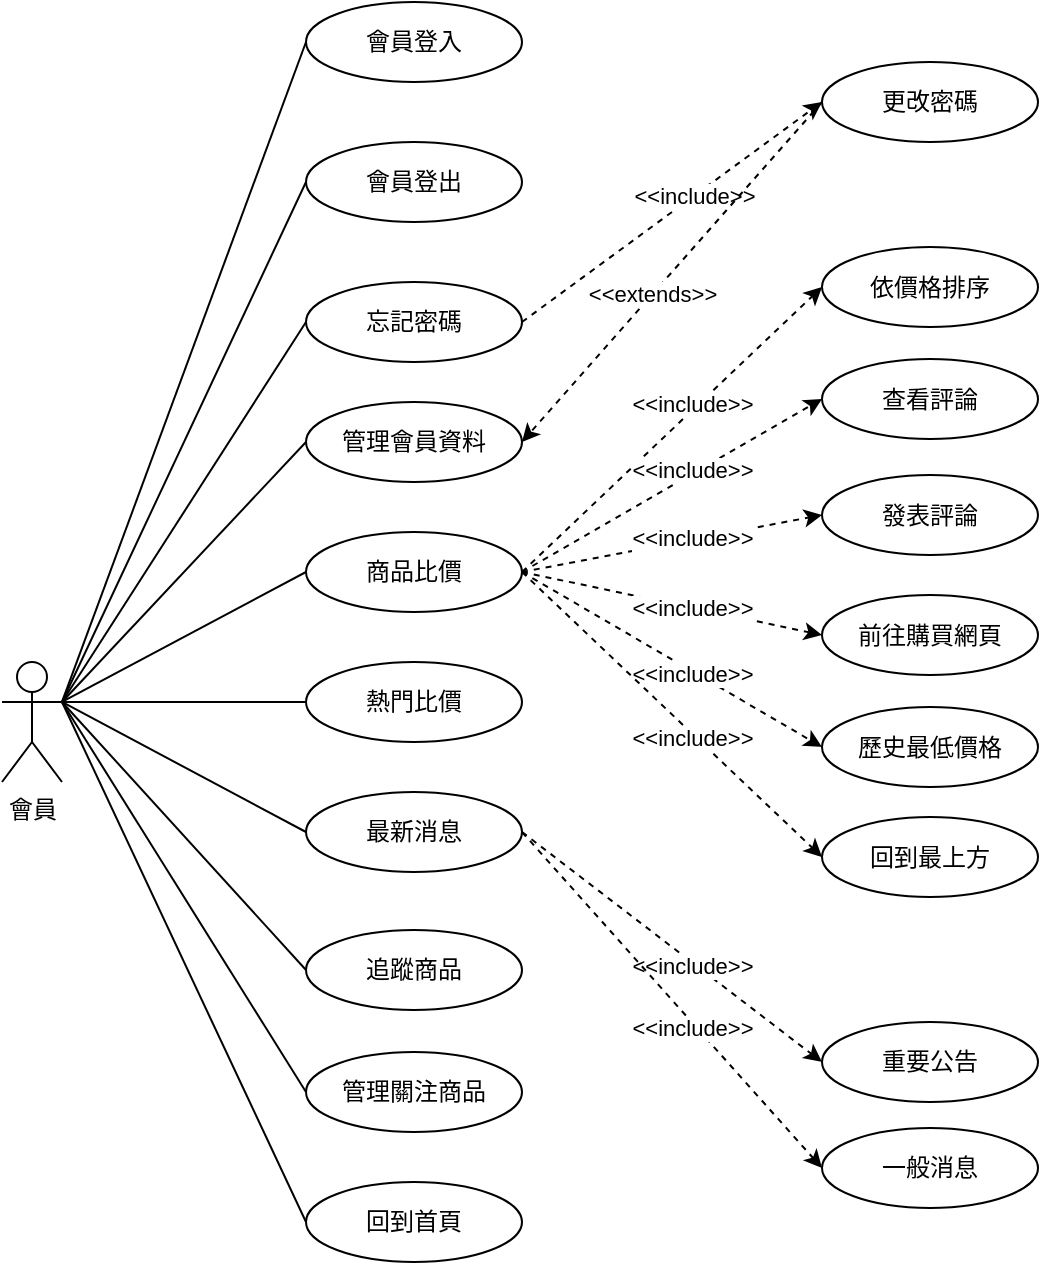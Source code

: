 <mxfile version="21.6.5" type="device">
  <diagram name="Page-1" id="L7bZQ2ZqeiiDAUVz-HTF">
    <mxGraphModel dx="1418" dy="828" grid="1" gridSize="10" guides="1" tooltips="1" connect="1" arrows="1" fold="1" page="1" pageScale="1" pageWidth="827" pageHeight="1169" math="0" shadow="0">
      <root>
        <mxCell id="0" />
        <mxCell id="1" parent="0" />
        <mxCell id="_GVOletZbV4rYhE-AKmH-5" value="會員" style="shape=umlActor;verticalLabelPosition=bottom;verticalAlign=top;html=1;outlineConnect=0;" parent="1" vertex="1">
          <mxGeometry x="70" y="410" width="30" height="60" as="geometry" />
        </mxCell>
        <mxCell id="_GVOletZbV4rYhE-AKmH-27" style="rounded=0;orthogonalLoop=1;jettySize=auto;html=1;exitX=1;exitY=0.333;exitDx=0;exitDy=0;exitPerimeter=0;entryX=0;entryY=0.5;entryDx=0;entryDy=0;endArrow=none;endFill=0;" parent="1" source="_GVOletZbV4rYhE-AKmH-5" target="_GVOletZbV4rYhE-AKmH-4" edge="1">
          <mxGeometry relative="1" as="geometry">
            <mxPoint x="80" y="470" as="sourcePoint" />
            <mxPoint x="232" y="330" as="targetPoint" />
          </mxGeometry>
        </mxCell>
        <mxCell id="_GVOletZbV4rYhE-AKmH-28" style="rounded=0;orthogonalLoop=1;jettySize=auto;html=1;exitX=1;exitY=0.333;exitDx=0;exitDy=0;exitPerimeter=0;entryX=0;entryY=0.5;entryDx=0;entryDy=0;endArrow=none;endFill=0;" parent="1" source="_GVOletZbV4rYhE-AKmH-5" target="_GVOletZbV4rYhE-AKmH-11" edge="1">
          <mxGeometry relative="1" as="geometry">
            <mxPoint x="80" y="470" as="sourcePoint" />
            <mxPoint x="232" y="385" as="targetPoint" />
          </mxGeometry>
        </mxCell>
        <mxCell id="_GVOletZbV4rYhE-AKmH-29" style="rounded=0;orthogonalLoop=1;jettySize=auto;html=1;exitX=1;exitY=0.333;exitDx=0;exitDy=0;exitPerimeter=0;entryX=0;entryY=0.5;entryDx=0;entryDy=0;endArrow=none;endFill=0;" parent="1" source="_GVOletZbV4rYhE-AKmH-5" target="_GVOletZbV4rYhE-AKmH-12" edge="1">
          <mxGeometry relative="1" as="geometry">
            <mxPoint x="80" y="470" as="sourcePoint" />
            <mxPoint x="232" y="445" as="targetPoint" />
          </mxGeometry>
        </mxCell>
        <mxCell id="_GVOletZbV4rYhE-AKmH-4" value="管理會員資料" style="ellipse;whiteSpace=wrap;html=1;container=0;" parent="1" vertex="1">
          <mxGeometry x="222" y="280" width="108" height="40" as="geometry" />
        </mxCell>
        <mxCell id="_GVOletZbV4rYhE-AKmH-18" style="rounded=0;orthogonalLoop=1;jettySize=auto;html=1;entryX=0;entryY=0.5;entryDx=0;entryDy=0;dashed=1;exitX=1;exitY=0.5;exitDx=0;exitDy=0;" parent="1" source="_GVOletZbV4rYhE-AKmH-11" target="_GVOletZbV4rYhE-AKmH-17" edge="1">
          <mxGeometry relative="1" as="geometry" />
        </mxCell>
        <mxCell id="_GVOletZbV4rYhE-AKmH-19" value="&amp;lt;&amp;lt;include&amp;gt;&amp;gt;" style="edgeLabel;html=1;align=center;verticalAlign=middle;resizable=0;points=[];rotation=0;container=0;" parent="_GVOletZbV4rYhE-AKmH-18" vertex="1" connectable="0">
          <mxGeometry x="0.175" relative="1" as="geometry">
            <mxPoint x="-3" y="-1" as="offset" />
          </mxGeometry>
        </mxCell>
        <mxCell id="_GVOletZbV4rYhE-AKmH-11" value="商品比價" style="ellipse;whiteSpace=wrap;html=1;container=0;" parent="1" vertex="1">
          <mxGeometry x="222" y="345" width="108" height="40" as="geometry" />
        </mxCell>
        <mxCell id="_GVOletZbV4rYhE-AKmH-12" value="最新消息" style="ellipse;whiteSpace=wrap;html=1;container=0;" parent="1" vertex="1">
          <mxGeometry x="222" y="475" width="108" height="40" as="geometry" />
        </mxCell>
        <mxCell id="_GVOletZbV4rYhE-AKmH-17" value="依價格排序" style="ellipse;whiteSpace=wrap;html=1;container=0;" parent="1" vertex="1">
          <mxGeometry x="480" y="202.5" width="108" height="40" as="geometry" />
        </mxCell>
        <mxCell id="_GVOletZbV4rYhE-AKmH-23" value="熱門比價" style="ellipse;whiteSpace=wrap;html=1;container=0;" parent="1" vertex="1">
          <mxGeometry x="222" y="410" width="108" height="40" as="geometry" />
        </mxCell>
        <mxCell id="ePiex0urUSlqc0IHanKm-1" value="管理關注商品" style="ellipse;whiteSpace=wrap;html=1;container=0;" parent="1" vertex="1">
          <mxGeometry x="222" y="605" width="108" height="40" as="geometry" />
        </mxCell>
        <mxCell id="ePiex0urUSlqc0IHanKm-2" style="rounded=0;orthogonalLoop=1;jettySize=auto;html=1;entryX=0;entryY=0.5;entryDx=0;entryDy=0;endArrow=none;endFill=0;exitX=1;exitY=0.333;exitDx=0;exitDy=0;exitPerimeter=0;" parent="1" source="_GVOletZbV4rYhE-AKmH-5" target="ePiex0urUSlqc0IHanKm-1" edge="1">
          <mxGeometry relative="1" as="geometry">
            <mxPoint x="130" y="480" as="sourcePoint" />
            <mxPoint x="232" y="630" as="targetPoint" />
          </mxGeometry>
        </mxCell>
        <mxCell id="w45kgH7K9LL6XjYhxUJB-1" value="會員登入" style="ellipse;whiteSpace=wrap;html=1;container=0;" parent="1" vertex="1">
          <mxGeometry x="222" y="80" width="108" height="40" as="geometry" />
        </mxCell>
        <mxCell id="w45kgH7K9LL6XjYhxUJB-2" style="rounded=0;orthogonalLoop=1;jettySize=auto;html=1;exitX=1;exitY=0.333;exitDx=0;exitDy=0;exitPerimeter=0;entryX=0;entryY=0.5;entryDx=0;entryDy=0;endArrow=none;endFill=0;" parent="1" source="_GVOletZbV4rYhE-AKmH-5" target="w45kgH7K9LL6XjYhxUJB-1" edge="1">
          <mxGeometry relative="1" as="geometry">
            <mxPoint x="130" y="480" as="sourcePoint" />
            <mxPoint x="232" y="260" as="targetPoint" />
          </mxGeometry>
        </mxCell>
        <mxCell id="w45kgH7K9LL6XjYhxUJB-3" value="會員登出" style="ellipse;whiteSpace=wrap;html=1;container=0;" parent="1" vertex="1">
          <mxGeometry x="222" y="150" width="108" height="40" as="geometry" />
        </mxCell>
        <mxCell id="w45kgH7K9LL6XjYhxUJB-4" style="rounded=0;orthogonalLoop=1;jettySize=auto;html=1;exitX=1;exitY=0.333;exitDx=0;exitDy=0;exitPerimeter=0;entryX=0;entryY=0.5;entryDx=0;entryDy=0;endArrow=none;endFill=0;" parent="1" source="_GVOletZbV4rYhE-AKmH-5" target="w45kgH7K9LL6XjYhxUJB-3" edge="1">
          <mxGeometry relative="1" as="geometry">
            <mxPoint x="130" y="480" as="sourcePoint" />
            <mxPoint x="232" y="270" as="targetPoint" />
          </mxGeometry>
        </mxCell>
        <mxCell id="w45kgH7K9LL6XjYhxUJB-5" style="rounded=0;orthogonalLoop=1;jettySize=auto;html=1;entryX=0;entryY=0.5;entryDx=0;entryDy=0;dashed=1;exitX=1;exitY=0.5;exitDx=0;exitDy=0;" parent="1" source="_GVOletZbV4rYhE-AKmH-12" target="w45kgH7K9LL6XjYhxUJB-7" edge="1">
          <mxGeometry relative="1" as="geometry">
            <mxPoint x="350" y="555" as="sourcePoint" />
          </mxGeometry>
        </mxCell>
        <mxCell id="w45kgH7K9LL6XjYhxUJB-6" value="&amp;lt;&amp;lt;include&amp;gt;&amp;gt;" style="edgeLabel;html=1;align=center;verticalAlign=middle;resizable=0;points=[];rotation=0;container=0;" parent="w45kgH7K9LL6XjYhxUJB-5" vertex="1" connectable="0">
          <mxGeometry x="0.175" relative="1" as="geometry">
            <mxPoint x="-3" y="-1" as="offset" />
          </mxGeometry>
        </mxCell>
        <mxCell id="w45kgH7K9LL6XjYhxUJB-7" value="重要公告" style="ellipse;whiteSpace=wrap;html=1;container=0;" parent="1" vertex="1">
          <mxGeometry x="480" y="590" width="108" height="40" as="geometry" />
        </mxCell>
        <mxCell id="w45kgH7K9LL6XjYhxUJB-8" style="rounded=0;orthogonalLoop=1;jettySize=auto;html=1;entryX=0;entryY=0.5;entryDx=0;entryDy=0;dashed=1;exitX=1;exitY=0.5;exitDx=0;exitDy=0;" parent="1" source="_GVOletZbV4rYhE-AKmH-12" target="w45kgH7K9LL6XjYhxUJB-10" edge="1">
          <mxGeometry relative="1" as="geometry">
            <mxPoint x="350" y="555" as="sourcePoint" />
          </mxGeometry>
        </mxCell>
        <mxCell id="w45kgH7K9LL6XjYhxUJB-9" value="&amp;lt;&amp;lt;include&amp;gt;&amp;gt;" style="edgeLabel;html=1;align=center;verticalAlign=middle;resizable=0;points=[];rotation=0;container=0;" parent="w45kgH7K9LL6XjYhxUJB-8" vertex="1" connectable="0">
          <mxGeometry x="0.175" relative="1" as="geometry">
            <mxPoint x="-3" y="-1" as="offset" />
          </mxGeometry>
        </mxCell>
        <mxCell id="w45kgH7K9LL6XjYhxUJB-10" value="一般消息" style="ellipse;whiteSpace=wrap;html=1;container=0;" parent="1" vertex="1">
          <mxGeometry x="480" y="643" width="108" height="40" as="geometry" />
        </mxCell>
        <mxCell id="JMgklnMmd8aymuEYL1tp-1" value="忘記密碼" style="ellipse;whiteSpace=wrap;html=1;container=0;" parent="1" vertex="1">
          <mxGeometry x="222" y="220" width="108" height="40" as="geometry" />
        </mxCell>
        <mxCell id="JMgklnMmd8aymuEYL1tp-2" style="rounded=0;orthogonalLoop=1;jettySize=auto;html=1;exitX=1;exitY=0.333;exitDx=0;exitDy=0;exitPerimeter=0;entryX=0;entryY=0.5;entryDx=0;entryDy=0;endArrow=none;endFill=0;" parent="1" source="_GVOletZbV4rYhE-AKmH-5" target="JMgklnMmd8aymuEYL1tp-1" edge="1">
          <mxGeometry relative="1" as="geometry">
            <mxPoint x="110" y="445" as="sourcePoint" />
            <mxPoint x="232" y="250" as="targetPoint" />
          </mxGeometry>
        </mxCell>
        <mxCell id="JMgklnMmd8aymuEYL1tp-3" value="更改密碼" style="ellipse;whiteSpace=wrap;html=1;container=0;" parent="1" vertex="1">
          <mxGeometry x="480" y="110" width="108" height="40" as="geometry" />
        </mxCell>
        <mxCell id="JMgklnMmd8aymuEYL1tp-4" style="rounded=0;orthogonalLoop=1;jettySize=auto;html=1;entryX=0;entryY=0.5;entryDx=0;entryDy=0;dashed=1;exitX=1;exitY=0.5;exitDx=0;exitDy=0;" parent="1" source="JMgklnMmd8aymuEYL1tp-1" target="JMgklnMmd8aymuEYL1tp-3" edge="1">
          <mxGeometry relative="1" as="geometry">
            <mxPoint x="390" y="230" as="sourcePoint" />
            <mxPoint x="490" y="255" as="targetPoint" />
          </mxGeometry>
        </mxCell>
        <mxCell id="JMgklnMmd8aymuEYL1tp-5" value="&amp;lt;&amp;lt;include&amp;gt;&amp;gt;" style="edgeLabel;html=1;align=center;verticalAlign=middle;resizable=0;points=[];container=0;" parent="JMgklnMmd8aymuEYL1tp-4" vertex="1" connectable="0">
          <mxGeometry x="0.14" relative="1" as="geometry">
            <mxPoint y="-1" as="offset" />
          </mxGeometry>
        </mxCell>
        <mxCell id="JMgklnMmd8aymuEYL1tp-7" style="rounded=0;orthogonalLoop=1;jettySize=auto;html=1;entryX=1;entryY=0.5;entryDx=0;entryDy=0;dashed=1;exitX=0;exitY=0.5;exitDx=0;exitDy=0;" parent="1" source="JMgklnMmd8aymuEYL1tp-3" target="_GVOletZbV4rYhE-AKmH-4" edge="1">
          <mxGeometry relative="1" as="geometry">
            <mxPoint x="340" y="300" as="sourcePoint" />
            <mxPoint x="490" y="196" as="targetPoint" />
          </mxGeometry>
        </mxCell>
        <mxCell id="JMgklnMmd8aymuEYL1tp-8" value="&amp;lt;&amp;lt;extends&amp;gt;&amp;gt;" style="edgeLabel;html=1;align=center;verticalAlign=middle;resizable=0;points=[];container=0;" parent="JMgklnMmd8aymuEYL1tp-7" vertex="1" connectable="0">
          <mxGeometry x="0.14" relative="1" as="geometry">
            <mxPoint y="-1" as="offset" />
          </mxGeometry>
        </mxCell>
        <mxCell id="iv2f_0kQmsVtngjOWERj-2" style="rounded=0;orthogonalLoop=1;jettySize=auto;html=1;exitX=1;exitY=0.333;exitDx=0;exitDy=0;exitPerimeter=0;entryX=0;entryY=0.5;entryDx=0;entryDy=0;endArrow=none;endFill=0;" parent="1" source="_GVOletZbV4rYhE-AKmH-5" target="_GVOletZbV4rYhE-AKmH-23" edge="1">
          <mxGeometry relative="1" as="geometry">
            <mxPoint x="110" y="445" as="sourcePoint" />
            <mxPoint x="232" y="475" as="targetPoint" />
          </mxGeometry>
        </mxCell>
        <mxCell id="IPvDzBFSkMaeRM_ov8A0-1" value="查看評論" style="ellipse;whiteSpace=wrap;html=1;container=0;" parent="1" vertex="1">
          <mxGeometry x="480" y="258.5" width="108" height="40" as="geometry" />
        </mxCell>
        <mxCell id="IPvDzBFSkMaeRM_ov8A0-2" style="rounded=0;orthogonalLoop=1;jettySize=auto;html=1;entryX=0;entryY=0.5;entryDx=0;entryDy=0;dashed=1;exitX=1;exitY=0.5;exitDx=0;exitDy=0;" parent="1" source="_GVOletZbV4rYhE-AKmH-11" target="IPvDzBFSkMaeRM_ov8A0-1" edge="1">
          <mxGeometry relative="1" as="geometry">
            <mxPoint x="340" y="375" as="sourcePoint" />
            <mxPoint x="490" y="335" as="targetPoint" />
          </mxGeometry>
        </mxCell>
        <mxCell id="IPvDzBFSkMaeRM_ov8A0-3" value="&amp;lt;&amp;lt;include&amp;gt;&amp;gt;" style="edgeLabel;html=1;align=center;verticalAlign=middle;resizable=0;points=[];rotation=0;container=0;" parent="IPvDzBFSkMaeRM_ov8A0-2" vertex="1" connectable="0">
          <mxGeometry x="0.175" relative="1" as="geometry">
            <mxPoint x="-3" y="-1" as="offset" />
          </mxGeometry>
        </mxCell>
        <mxCell id="IPvDzBFSkMaeRM_ov8A0-4" value="追蹤商品" style="ellipse;whiteSpace=wrap;html=1;container=0;" parent="1" vertex="1">
          <mxGeometry x="222" y="544" width="108" height="40" as="geometry" />
        </mxCell>
        <mxCell id="XdItT-43iPu5ycNKS1ps-2" value="前往購買網頁" style="ellipse;whiteSpace=wrap;html=1;container=0;" parent="1" vertex="1">
          <mxGeometry x="480" y="376.5" width="108" height="40" as="geometry" />
        </mxCell>
        <mxCell id="XdItT-43iPu5ycNKS1ps-3" style="rounded=0;orthogonalLoop=1;jettySize=auto;html=1;entryX=0;entryY=0.5;entryDx=0;entryDy=0;dashed=1;exitX=1;exitY=0.5;exitDx=0;exitDy=0;" parent="1" source="_GVOletZbV4rYhE-AKmH-11" target="XdItT-43iPu5ycNKS1ps-2" edge="1">
          <mxGeometry relative="1" as="geometry">
            <mxPoint x="340" y="375" as="sourcePoint" />
            <mxPoint x="490" y="372" as="targetPoint" />
          </mxGeometry>
        </mxCell>
        <mxCell id="XdItT-43iPu5ycNKS1ps-4" value="&amp;lt;&amp;lt;include&amp;gt;&amp;gt;" style="edgeLabel;html=1;align=center;verticalAlign=middle;resizable=0;points=[];rotation=0;container=0;" parent="XdItT-43iPu5ycNKS1ps-3" vertex="1" connectable="0">
          <mxGeometry x="0.175" relative="1" as="geometry">
            <mxPoint x="-3" y="-1" as="offset" />
          </mxGeometry>
        </mxCell>
        <mxCell id="XdItT-43iPu5ycNKS1ps-5" style="rounded=0;orthogonalLoop=1;jettySize=auto;html=1;entryX=0;entryY=0.5;entryDx=0;entryDy=0;endArrow=none;endFill=0;exitX=1;exitY=0.333;exitDx=0;exitDy=0;exitPerimeter=0;" parent="1" source="_GVOletZbV4rYhE-AKmH-5" target="IPvDzBFSkMaeRM_ov8A0-4" edge="1">
          <mxGeometry relative="1" as="geometry">
            <mxPoint x="110" y="445" as="sourcePoint" />
            <mxPoint x="232" y="610" as="targetPoint" />
          </mxGeometry>
        </mxCell>
        <mxCell id="n2RypQ44WeS3OVj184r4-2" value="發表評論" style="ellipse;whiteSpace=wrap;html=1;container=0;" parent="1" vertex="1">
          <mxGeometry x="480" y="316.5" width="108" height="40" as="geometry" />
        </mxCell>
        <mxCell id="evuzvhIzIPN2P9gqcjDo-1" value="歷史最低價格" style="ellipse;whiteSpace=wrap;html=1;container=0;" parent="1" vertex="1">
          <mxGeometry x="480" y="432.5" width="108" height="40" as="geometry" />
        </mxCell>
        <mxCell id="evuzvhIzIPN2P9gqcjDo-3" style="rounded=0;orthogonalLoop=1;jettySize=auto;html=1;entryX=0;entryY=0.5;entryDx=0;entryDy=0;dashed=1;exitX=1;exitY=0.5;exitDx=0;exitDy=0;" parent="1" source="_GVOletZbV4rYhE-AKmH-11" target="evuzvhIzIPN2P9gqcjDo-1" edge="1">
          <mxGeometry relative="1" as="geometry">
            <mxPoint x="340" y="375" as="sourcePoint" />
            <mxPoint x="490" y="394" as="targetPoint" />
          </mxGeometry>
        </mxCell>
        <mxCell id="evuzvhIzIPN2P9gqcjDo-4" value="&amp;lt;&amp;lt;include&amp;gt;&amp;gt;" style="edgeLabel;html=1;align=center;verticalAlign=middle;resizable=0;points=[];rotation=0;container=0;" parent="evuzvhIzIPN2P9gqcjDo-3" vertex="1" connectable="0">
          <mxGeometry x="0.175" relative="1" as="geometry">
            <mxPoint x="-3" y="-1" as="offset" />
          </mxGeometry>
        </mxCell>
        <mxCell id="5xJDi66b0N0iuiJvP9r6-1" value="回到首頁" style="ellipse;whiteSpace=wrap;html=1;container=0;" parent="1" vertex="1">
          <mxGeometry x="222" y="670" width="108" height="40" as="geometry" />
        </mxCell>
        <mxCell id="5xJDi66b0N0iuiJvP9r6-2" style="rounded=0;orthogonalLoop=1;jettySize=auto;html=1;exitX=1;exitY=0.333;exitDx=0;exitDy=0;exitPerimeter=0;entryX=0;entryY=0.5;entryDx=0;entryDy=0;endArrow=none;endFill=0;" parent="1" source="_GVOletZbV4rYhE-AKmH-5" target="5xJDi66b0N0iuiJvP9r6-1" edge="1">
          <mxGeometry relative="1" as="geometry">
            <mxPoint x="110" y="445" as="sourcePoint" />
            <mxPoint x="232" y="850" as="targetPoint" />
          </mxGeometry>
        </mxCell>
        <mxCell id="5xJDi66b0N0iuiJvP9r6-3" value="回到最上方" style="ellipse;whiteSpace=wrap;html=1;container=0;" parent="1" vertex="1">
          <mxGeometry x="480" y="487.5" width="108" height="40" as="geometry" />
        </mxCell>
        <mxCell id="5xJDi66b0N0iuiJvP9r6-4" style="rounded=0;orthogonalLoop=1;jettySize=auto;html=1;entryX=0;entryY=0.5;entryDx=0;entryDy=0;dashed=1;exitX=1;exitY=0.5;exitDx=0;exitDy=0;" parent="1" source="_GVOletZbV4rYhE-AKmH-11" target="5xJDi66b0N0iuiJvP9r6-3" edge="1">
          <mxGeometry relative="1" as="geometry">
            <mxPoint x="340" y="375" as="sourcePoint" />
            <mxPoint x="490" y="430" as="targetPoint" />
          </mxGeometry>
        </mxCell>
        <mxCell id="5xJDi66b0N0iuiJvP9r6-5" value="&amp;lt;&amp;lt;include&amp;gt;&amp;gt;" style="edgeLabel;html=1;align=center;verticalAlign=middle;resizable=0;points=[];rotation=0;container=0;" parent="5xJDi66b0N0iuiJvP9r6-4" vertex="1" connectable="0">
          <mxGeometry x="0.175" relative="1" as="geometry">
            <mxPoint x="-3" y="-1" as="offset" />
          </mxGeometry>
        </mxCell>
        <mxCell id="2_keDaQ0PbiMLnYZdIa0-1" style="rounded=0;orthogonalLoop=1;jettySize=auto;html=1;entryX=0;entryY=0.5;entryDx=0;entryDy=0;dashed=1;exitX=1;exitY=0.5;exitDx=0;exitDy=0;" parent="1" source="_GVOletZbV4rYhE-AKmH-11" target="n2RypQ44WeS3OVj184r4-2" edge="1">
          <mxGeometry relative="1" as="geometry">
            <mxPoint x="340" y="375" as="sourcePoint" />
            <mxPoint x="490" y="316" as="targetPoint" />
          </mxGeometry>
        </mxCell>
        <mxCell id="2_keDaQ0PbiMLnYZdIa0-2" value="&amp;lt;&amp;lt;include&amp;gt;&amp;gt;" style="edgeLabel;html=1;align=center;verticalAlign=middle;resizable=0;points=[];rotation=0;container=0;" parent="2_keDaQ0PbiMLnYZdIa0-1" vertex="1" connectable="0">
          <mxGeometry x="0.175" relative="1" as="geometry">
            <mxPoint x="-3" y="-1" as="offset" />
          </mxGeometry>
        </mxCell>
      </root>
    </mxGraphModel>
  </diagram>
</mxfile>
